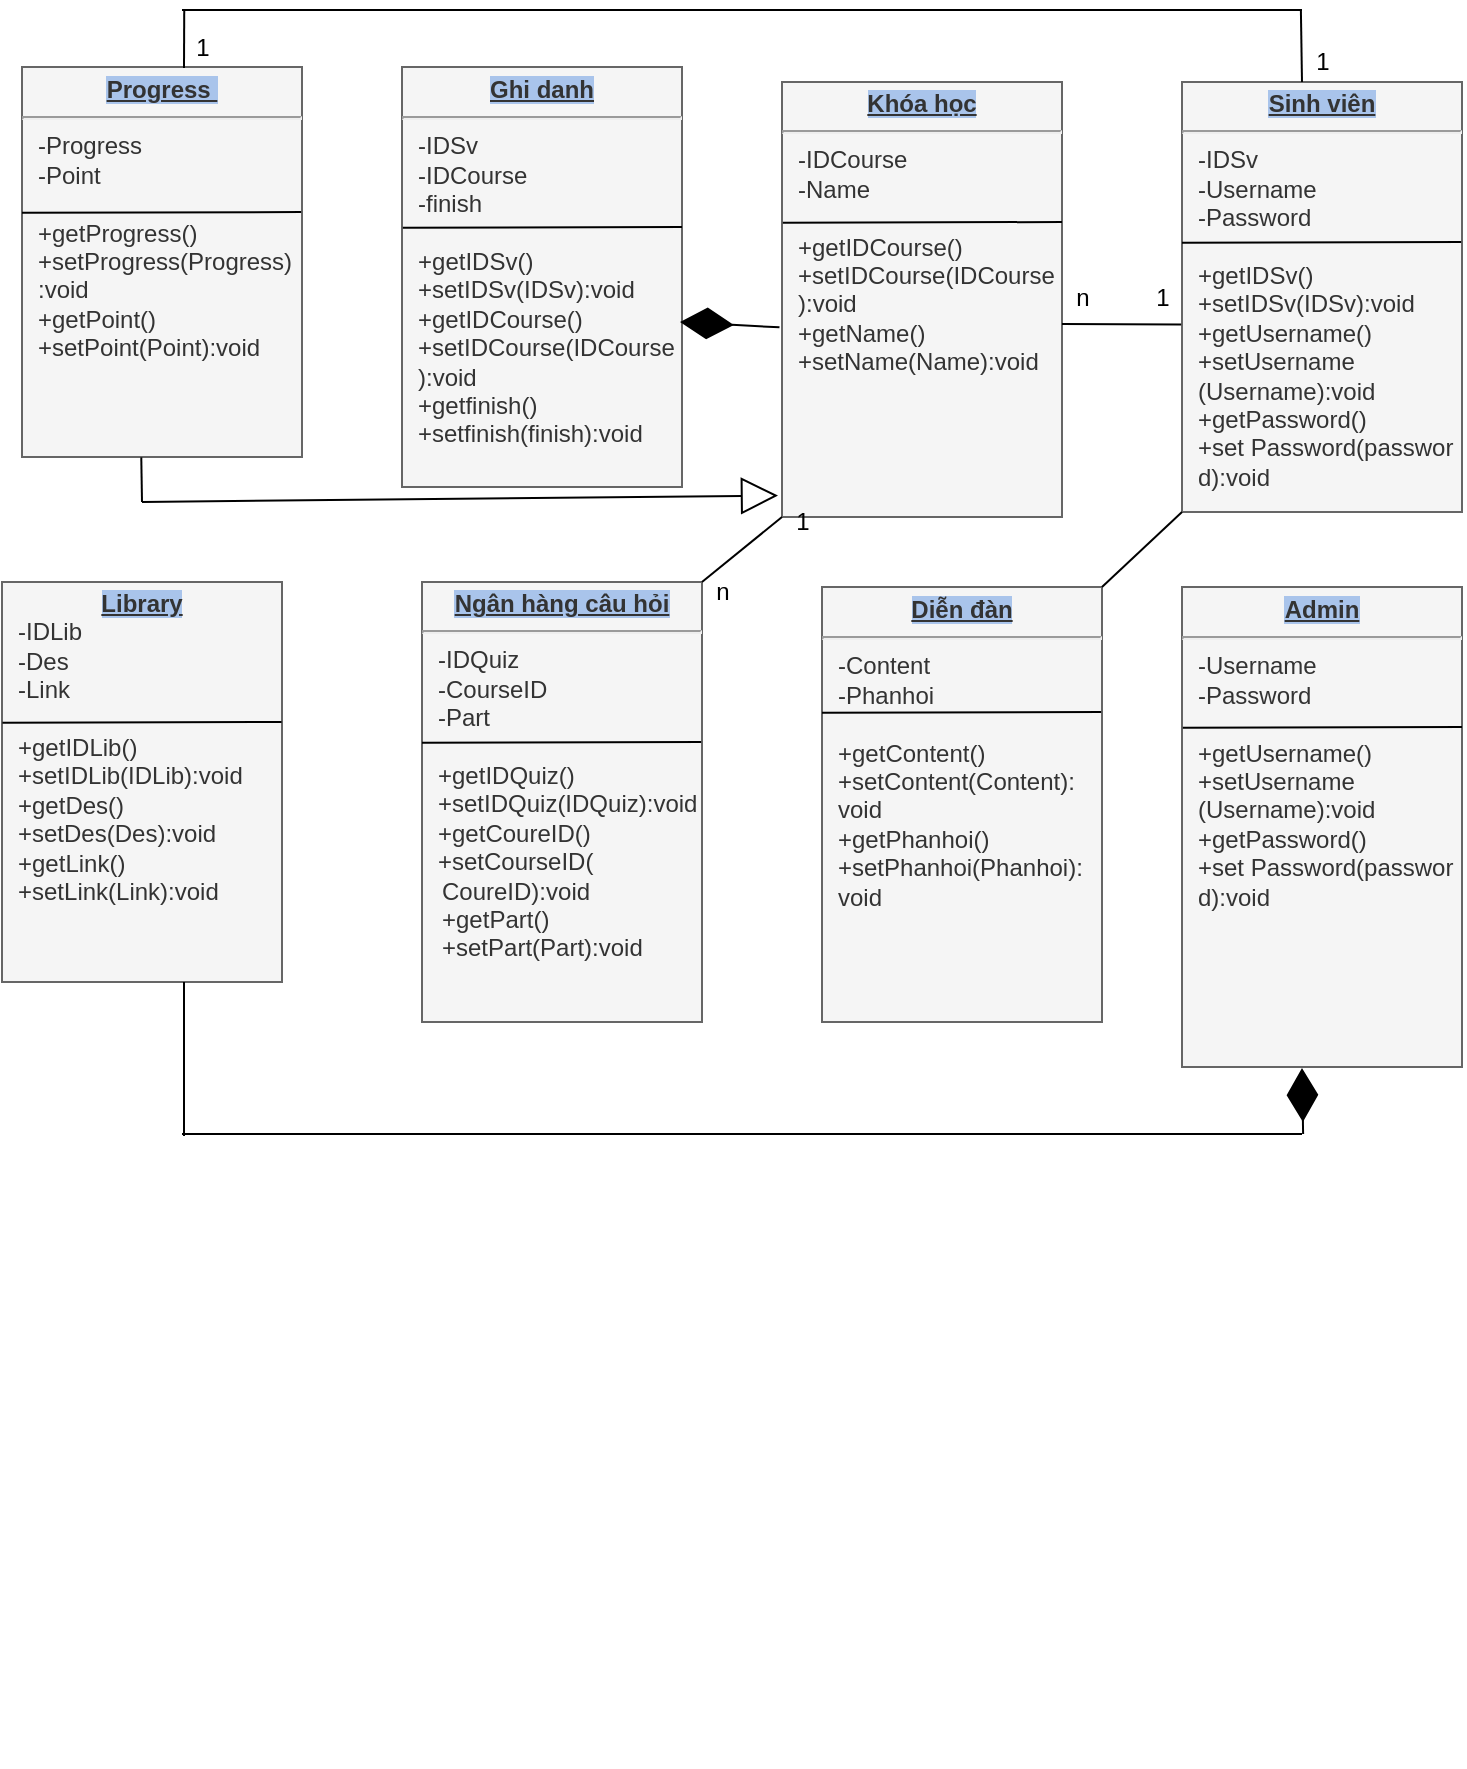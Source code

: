 <mxfile version="15.2.9" type="device"><diagram name="Page-1" id="a7904f86-f2b4-8e86-fa97-74104820619b"><mxGraphModel dx="1038" dy="588" grid="1" gridSize="10" guides="1" tooltips="1" connect="1" arrows="1" fold="1" page="1" pageScale="1" pageWidth="850" pageHeight="1100" background="none" math="0" shadow="0"><root><mxCell id="0"/><mxCell id="1" parent="0"/><mxCell id="24794b860abc3c2d-18" value="&lt;p style=&quot;margin: 0px ; margin-top: 4px ; text-align: center ; text-decoration: underline&quot;&gt;&lt;b style=&quot;background-color: rgb(169 , 196 , 235)&quot;&gt;Khóa học&lt;/b&gt;&lt;/p&gt;&lt;hr&gt;&lt;p style=&quot;margin: 0px ; margin-left: 8px&quot;&gt;-IDCourse&lt;/p&gt;&lt;p style=&quot;margin: 0px ; margin-left: 8px&quot;&gt;-Name&lt;/p&gt;&lt;p style=&quot;margin: 0px ; margin-left: 8px&quot;&gt;&lt;br&gt;&lt;/p&gt;&lt;p style=&quot;margin: 0px 0px 0px 8px&quot;&gt;+getIDCourse()&lt;/p&gt;&lt;p style=&quot;margin: 0px 0px 0px 8px&quot;&gt;+setIDCourse(IDCourse&lt;/p&gt;&lt;p style=&quot;margin: 0px 0px 0px 8px&quot;&gt;):void&lt;/p&gt;&lt;p style=&quot;margin: 0px ; margin-left: 8px&quot;&gt;+getName()&lt;/p&gt;&lt;p style=&quot;margin: 0px ; margin-left: 8px&quot;&gt;+setName(Name):void&lt;/p&gt;" style="verticalAlign=top;align=left;overflow=fill;fontSize=12;fontFamily=Helvetica;html=1;rounded=0;shadow=0;comic=0;labelBackgroundColor=none;strokeWidth=1;fillColor=#f5f5f5;strokeColor=#666666;fontColor=#333333;" parent="1" vertex="1"><mxGeometry x="700" y="160" width="140" height="217.5" as="geometry"/></mxCell><mxCell id="24794b860abc3c2d-20" value="&lt;p style=&quot;margin: 0px ; margin-top: 4px ; text-align: center ; text-decoration: underline&quot;&gt;&lt;b style=&quot;background-color: rgb(169 , 196 , 235)&quot;&gt;Diễn đàn&lt;/b&gt;&lt;/p&gt;&lt;hr&gt;&lt;p style=&quot;margin: 0px ; margin-left: 8px&quot;&gt;-Content&lt;/p&gt;&lt;p style=&quot;margin: 0px ; margin-left: 8px&quot;&gt;-Phanhoi&lt;/p&gt;&lt;p style=&quot;margin: 0px ; margin-left: 8px&quot;&gt;&lt;br&gt;&lt;/p&gt;&lt;p style=&quot;margin: 0px ; margin-left: 8px&quot;&gt;+getContent()&lt;/p&gt;&lt;p style=&quot;margin: 0px ; margin-left: 8px&quot;&gt;+setContent(Content):&lt;/p&gt;&lt;p style=&quot;margin: 0px ; margin-left: 8px&quot;&gt;void&lt;/p&gt;&lt;p style=&quot;margin: 0px ; margin-left: 8px&quot;&gt;+getPhanhoi()&lt;/p&gt;&lt;p style=&quot;margin: 0px ; margin-left: 8px&quot;&gt;+setPhanhoi(Phanhoi):&lt;/p&gt;&lt;p style=&quot;margin: 0px ; margin-left: 8px&quot;&gt;void&lt;/p&gt;" style="verticalAlign=top;align=left;overflow=fill;fontSize=12;fontFamily=Helvetica;html=1;rounded=0;shadow=0;comic=0;labelBackgroundColor=none;strokeWidth=1;fillColor=#f5f5f5;strokeColor=#666666;fontColor=#333333;" parent="1" vertex="1"><mxGeometry x="720" y="412.5" width="140" height="217.5" as="geometry"/></mxCell><mxCell id="24794b860abc3c2d-21" value="&lt;p style=&quot;margin: 0px ; margin-top: 4px ; text-align: center ; text-decoration: underline&quot;&gt;&lt;b style=&quot;background-color: rgb(169 , 196 , 235)&quot;&gt;Ngân hàng câu hỏi&lt;/b&gt;&lt;/p&gt;&lt;hr&gt;&lt;p style=&quot;margin: 0px ; margin-left: 8px&quot;&gt;-IDQuiz&lt;/p&gt;&lt;p style=&quot;margin: 0px ; margin-left: 8px&quot;&gt;-CourseID&lt;/p&gt;&lt;p style=&quot;margin: 0px ; margin-left: 8px&quot;&gt;-Part&lt;/p&gt;&lt;p style=&quot;margin: 0px ; margin-left: 8px&quot;&gt;&lt;br&gt;&lt;/p&gt;&lt;p style=&quot;margin: 0px ; margin-left: 8px&quot;&gt;+getIDQuiz()&lt;/p&gt;&lt;p style=&quot;margin: 0px ; margin-left: 8px&quot;&gt;+setIDQuiz(IDQuiz):void&lt;/p&gt;&lt;p style=&quot;margin: 0px ; margin-left: 8px&quot;&gt;+getCoureID()&lt;/p&gt;&lt;p style=&quot;margin: 0px ; margin-left: 8px&quot;&gt;+setCourseID(&lt;/p&gt;&amp;nbsp; &amp;nbsp;CoureID):void&lt;br&gt;&amp;nbsp; &amp;nbsp;+getPart()&lt;br&gt;&amp;nbsp; &amp;nbsp;+setPart(Part):void&lt;br&gt;&lt;p style=&quot;margin: 0px ; margin-left: 8px&quot;&gt;&lt;br&gt;&lt;/p&gt;&lt;p style=&quot;margin: 0px ; margin-left: 8px&quot;&gt;&lt;br&gt;&lt;/p&gt;&lt;p style=&quot;margin: 0px ; margin-left: 8px&quot;&gt;&lt;span&gt;&#9;&lt;/span&gt;&lt;br&gt;&lt;/p&gt;" style="verticalAlign=top;align=left;overflow=fill;fontSize=12;fontFamily=Helvetica;html=1;rounded=0;shadow=0;comic=0;labelBackgroundColor=none;strokeWidth=1;fillColor=#f5f5f5;strokeColor=#666666;fontColor=#333333;" parent="1" vertex="1"><mxGeometry x="520" y="410" width="140" height="220" as="geometry"/></mxCell><mxCell id="s-SXDY-uUcUoo6UJXDg2-1" value="&lt;p style=&quot;margin: 0px ; margin-top: 4px ; text-align: center ; text-decoration: underline&quot;&gt;&lt;b style=&quot;background-color: rgb(169 , 196 , 235)&quot;&gt;Admin&lt;/b&gt;&lt;/p&gt;&lt;hr&gt;&lt;p style=&quot;margin: 0px ; margin-left: 8px&quot;&gt;-Username&lt;/p&gt;&lt;p style=&quot;margin: 0px ; margin-left: 8px&quot;&gt;-Password&lt;/p&gt;&lt;p style=&quot;margin: 0px ; margin-left: 8px&quot;&gt;&lt;br&gt;&lt;/p&gt;&lt;p style=&quot;margin: 0px ; margin-left: 8px&quot;&gt;+getUsername()&lt;/p&gt;&lt;p style=&quot;margin: 0px ; margin-left: 8px&quot;&gt;+setUsername&lt;/p&gt;&lt;p style=&quot;margin: 0px ; margin-left: 8px&quot;&gt;(Username):void&lt;/p&gt;&lt;p style=&quot;margin: 0px ; margin-left: 8px&quot;&gt;+getPassword()&lt;/p&gt;&lt;p style=&quot;margin: 0px ; margin-left: 8px&quot;&gt;+set Password(passwor&lt;/p&gt;&lt;p style=&quot;margin: 0px ; margin-left: 8px&quot;&gt;d):void&lt;/p&gt;" style="verticalAlign=top;align=left;overflow=fill;fontSize=12;fontFamily=Helvetica;html=1;rounded=0;shadow=0;comic=0;labelBackgroundColor=none;strokeWidth=1;fillColor=#f5f5f5;strokeColor=#666666;fontColor=#333333;" parent="1" vertex="1"><mxGeometry x="900" y="412.5" width="140" height="240" as="geometry"/></mxCell><mxCell id="s-SXDY-uUcUoo6UJXDg2-4" value="&lt;p style=&quot;margin: 0px ; margin-top: 4px ; text-align: center ; text-decoration: underline&quot;&gt;&lt;b style=&quot;background-color: rgb(169 , 196 , 235)&quot;&gt;Progress&amp;nbsp;&lt;/b&gt;&lt;/p&gt;&lt;hr&gt;&lt;p style=&quot;margin: 0px ; margin-left: 8px&quot;&gt;&lt;span&gt;-Progress&lt;/span&gt;&lt;br&gt;&lt;/p&gt;&lt;p style=&quot;margin: 0px ; margin-left: 8px&quot;&gt;-Point&lt;/p&gt;&lt;p style=&quot;margin: 0px ; margin-left: 8px&quot;&gt;&lt;br&gt;&lt;/p&gt;&lt;p style=&quot;margin: 0px ; margin-left: 8px&quot;&gt;+getProgress()&lt;/p&gt;&lt;p style=&quot;margin: 0px ; margin-left: 8px&quot;&gt;+setProgress(Progress)&lt;/p&gt;&lt;p style=&quot;margin: 0px ; margin-left: 8px&quot;&gt;:void&lt;/p&gt;&lt;p style=&quot;margin: 0px ; margin-left: 8px&quot;&gt;+getPoint()&lt;/p&gt;&lt;p style=&quot;margin: 0px ; margin-left: 8px&quot;&gt;+setPoint(Point):void&lt;/p&gt;" style="verticalAlign=top;align=left;overflow=fill;fontSize=12;fontFamily=Helvetica;html=1;rounded=0;shadow=0;comic=0;labelBackgroundColor=none;strokeWidth=1;fillColor=#f5f5f5;strokeColor=#666666;fontColor=#333333;" parent="1" vertex="1"><mxGeometry x="320" y="152.5" width="140" height="195" as="geometry"/></mxCell><mxCell id="s-SXDY-uUcUoo6UJXDg2-5" value="&lt;p style=&quot;margin: 0px ; margin-top: 4px ; text-align: center ; text-decoration: underline&quot;&gt;&lt;b style=&quot;background-color: rgb(169 , 196 , 235)&quot;&gt;Ghi danh&lt;/b&gt;&lt;/p&gt;&lt;hr&gt;&lt;p style=&quot;margin: 0px ; margin-left: 8px&quot;&gt;-IDSv&lt;br&gt;-IDCourse&lt;/p&gt;&lt;p style=&quot;margin: 0px ; margin-left: 8px&quot;&gt;-finish&lt;/p&gt;&lt;p style=&quot;margin: 0px ; margin-left: 8px&quot;&gt;&lt;br&gt;&lt;/p&gt;&lt;p style=&quot;margin: 0px ; margin-left: 8px&quot;&gt;+&lt;span&gt;getIDSv()&lt;/span&gt;&lt;/p&gt;&lt;p style=&quot;margin: 0px 0px 0px 8px&quot;&gt;+setIDSv(IDSv):void&lt;/p&gt;&lt;p style=&quot;margin: 0px ; margin-left: 8px&quot;&gt;+getIDCourse()&lt;/p&gt;&lt;p style=&quot;margin: 0px ; margin-left: 8px&quot;&gt;+setIDCourse(IDCourse&lt;/p&gt;&lt;p style=&quot;margin: 0px ; margin-left: 8px&quot;&gt;):void&lt;/p&gt;&lt;p style=&quot;margin: 0px ; margin-left: 8px&quot;&gt;+getfinish()&lt;/p&gt;&lt;p style=&quot;margin: 0px ; margin-left: 8px&quot;&gt;+setfinish(finish):void&lt;/p&gt;" style="verticalAlign=top;align=left;overflow=fill;fontSize=12;fontFamily=Helvetica;html=1;rounded=0;shadow=0;comic=0;labelBackgroundColor=none;strokeWidth=1;fillColor=#f5f5f5;strokeColor=#666666;fontColor=#333333;" parent="1" vertex="1"><mxGeometry x="510" y="152.5" width="140" height="210" as="geometry"/></mxCell><mxCell id="s-SXDY-uUcUoo6UJXDg2-6" value="&lt;p style=&quot;margin: 0px ; margin-top: 4px ; text-align: center ; text-decoration: underline&quot;&gt;&lt;b style=&quot;background-color: rgb(169 , 196 , 235)&quot;&gt;Sinh viên&lt;/b&gt;&lt;/p&gt;&lt;hr&gt;&lt;p style=&quot;margin: 0px ; margin-left: 8px&quot;&gt;-IDSv&lt;/p&gt;&lt;p style=&quot;margin: 0px ; margin-left: 8px&quot;&gt;&lt;span&gt;-Username&lt;/span&gt;&lt;/p&gt;&lt;p style=&quot;margin: 0px ; margin-left: 8px&quot;&gt;&lt;span&gt;-Password&lt;/span&gt;&lt;/p&gt;&lt;p style=&quot;margin: 0px ; margin-left: 8px&quot;&gt;&lt;span&gt;&lt;br&gt;&lt;/span&gt;&lt;/p&gt;&lt;p style=&quot;margin: 0px ; margin-left: 8px&quot;&gt;&lt;span&gt;+getIDSv()&lt;/span&gt;&lt;/p&gt;&lt;p style=&quot;margin: 0px ; margin-left: 8px&quot;&gt;&lt;span&gt;+setIDSv(IDSv):void&lt;/span&gt;&lt;/p&gt;&lt;p style=&quot;margin: 0px 0px 0px 8px&quot;&gt;+getUsername()&lt;/p&gt;&lt;p style=&quot;margin: 0px 0px 0px 8px&quot;&gt;+setUsername&lt;/p&gt;&lt;p style=&quot;margin: 0px 0px 0px 8px&quot;&gt;(Username):void&lt;/p&gt;&lt;p style=&quot;margin: 0px 0px 0px 8px&quot;&gt;+getPassword()&lt;/p&gt;&lt;p style=&quot;margin: 0px 0px 0px 8px&quot;&gt;+set Password(passwor&lt;/p&gt;&lt;p style=&quot;margin: 0px 0px 0px 8px&quot;&gt;d):void&lt;/p&gt;" style="verticalAlign=top;align=left;overflow=fill;fontSize=12;fontFamily=Helvetica;html=1;rounded=0;shadow=0;comic=0;labelBackgroundColor=none;strokeWidth=1;fillColor=#f5f5f5;strokeColor=#666666;fontColor=#333333;" parent="1" vertex="1"><mxGeometry x="900" y="160" width="140" height="215" as="geometry"/></mxCell><mxCell id="s-SXDY-uUcUoo6UJXDg2-14" value="&lt;p style=&quot;margin: 0px ; margin-top: 4px ; text-align: center ; text-decoration: underline&quot;&gt;&lt;b style=&quot;background-color: rgb(169 , 196 , 235)&quot;&gt;Library&lt;/b&gt;&lt;/p&gt;&lt;p style=&quot;margin: 0px ; margin-left: 8px&quot;&gt;-IDLib&lt;/p&gt;&lt;p style=&quot;margin: 0px ; margin-left: 8px&quot;&gt;-Des&lt;/p&gt;&lt;p style=&quot;margin: 0px ; margin-left: 8px&quot;&gt;-Link&lt;/p&gt;&lt;p style=&quot;margin: 0px ; margin-left: 8px&quot;&gt;&lt;br&gt;&lt;/p&gt;&lt;p style=&quot;margin: 0px ; margin-left: 8px&quot;&gt;+getIDLib()&lt;/p&gt;&lt;p style=&quot;margin: 0px ; margin-left: 8px&quot;&gt;+setIDLib(IDLib):void&lt;/p&gt;&lt;p style=&quot;margin: 0px ; margin-left: 8px&quot;&gt;+getDes()&lt;/p&gt;&lt;p style=&quot;margin: 0px ; margin-left: 8px&quot;&gt;+setDes(Des):void&lt;/p&gt;&lt;p style=&quot;margin: 0px ; margin-left: 8px&quot;&gt;+getLink()&lt;/p&gt;&lt;p style=&quot;margin: 0px ; margin-left: 8px&quot;&gt;+setLink(Link):void&lt;/p&gt;" style="verticalAlign=top;align=left;overflow=fill;fontSize=12;fontFamily=Helvetica;html=1;rounded=0;shadow=0;comic=0;labelBackgroundColor=none;strokeWidth=1;fillColor=#f5f5f5;strokeColor=#666666;fontColor=#333333;" parent="1" vertex="1"><mxGeometry x="310" y="410" width="140" height="200" as="geometry"/></mxCell><mxCell id="CBIJLKQdz2Mg9Mn77BGr-2" value="" style="endArrow=none;html=1;entryX=0.997;entryY=0.341;entryDx=0;entryDy=0;entryPerimeter=0;" edge="1" parent="1"><mxGeometry width="50" height="50" relative="1" as="geometry"><mxPoint x="900" y="240.39" as="sourcePoint"/><mxPoint x="1039.58" y="240.0" as="targetPoint"/></mxGeometry></mxCell><mxCell id="CBIJLKQdz2Mg9Mn77BGr-3" value="" style="endArrow=none;html=1;entryX=0.997;entryY=0.341;entryDx=0;entryDy=0;entryPerimeter=0;" edge="1" parent="1"><mxGeometry width="50" height="50" relative="1" as="geometry"><mxPoint x="510.42" y="232.89" as="sourcePoint"/><mxPoint x="650.0" y="232.5" as="targetPoint"/></mxGeometry></mxCell><mxCell id="CBIJLKQdz2Mg9Mn77BGr-5" value="" style="endArrow=none;html=1;entryX=0.997;entryY=0.341;entryDx=0;entryDy=0;entryPerimeter=0;" edge="1" parent="1"><mxGeometry width="50" height="50" relative="1" as="geometry"><mxPoint x="700.42" y="230.39" as="sourcePoint"/><mxPoint x="840" y="230.0" as="targetPoint"/></mxGeometry></mxCell><mxCell id="CBIJLKQdz2Mg9Mn77BGr-6" value="" style="endArrow=none;html=1;entryX=0.997;entryY=0.341;entryDx=0;entryDy=0;entryPerimeter=0;" edge="1" parent="1"><mxGeometry width="50" height="50" relative="1" as="geometry"><mxPoint x="520" y="490.39" as="sourcePoint"/><mxPoint x="659.58" y="490.0" as="targetPoint"/></mxGeometry></mxCell><mxCell id="CBIJLKQdz2Mg9Mn77BGr-7" value="" style="endArrow=none;html=1;entryX=0.997;entryY=0.341;entryDx=0;entryDy=0;entryPerimeter=0;" edge="1" parent="1"><mxGeometry width="50" height="50" relative="1" as="geometry"><mxPoint x="310.21" y="480.39" as="sourcePoint"/><mxPoint x="449.79" y="480" as="targetPoint"/></mxGeometry></mxCell><mxCell id="CBIJLKQdz2Mg9Mn77BGr-8" value="" style="endArrow=none;html=1;entryX=0.997;entryY=0.341;entryDx=0;entryDy=0;entryPerimeter=0;" edge="1" parent="1"><mxGeometry width="50" height="50" relative="1" as="geometry"><mxPoint x="320.0" y="225.39" as="sourcePoint"/><mxPoint x="459.58" y="225.0" as="targetPoint"/></mxGeometry></mxCell><mxCell id="CBIJLKQdz2Mg9Mn77BGr-11" value="" style="endArrow=none;html=1;entryX=0.997;entryY=0.341;entryDx=0;entryDy=0;entryPerimeter=0;" edge="1" parent="1"><mxGeometry width="50" height="50" relative="1" as="geometry"><mxPoint x="720" y="475.39" as="sourcePoint"/><mxPoint x="859.58" y="475" as="targetPoint"/></mxGeometry></mxCell><mxCell id="CBIJLKQdz2Mg9Mn77BGr-13" value="" style="endArrow=none;html=1;entryX=0.997;entryY=0.341;entryDx=0;entryDy=0;entryPerimeter=0;" edge="1" parent="1"><mxGeometry width="50" height="50" relative="1" as="geometry"><mxPoint x="900.42" y="482.89" as="sourcePoint"/><mxPoint x="1040" y="482.5" as="targetPoint"/></mxGeometry></mxCell><mxCell id="CBIJLKQdz2Mg9Mn77BGr-14" value="" style="endArrow=none;html=1;entryX=-0.003;entryY=0.564;entryDx=0;entryDy=0;entryPerimeter=0;" edge="1" parent="1" target="s-SXDY-uUcUoo6UJXDg2-6"><mxGeometry width="50" height="50" relative="1" as="geometry"><mxPoint x="840" y="281" as="sourcePoint"/><mxPoint x="590" y="370" as="targetPoint"/></mxGeometry></mxCell><mxCell id="CBIJLKQdz2Mg9Mn77BGr-15" value="1" style="text;html=1;align=center;verticalAlign=middle;resizable=0;points=[];autosize=1;strokeColor=none;fillColor=none;" vertex="1" parent="1"><mxGeometry x="880" y="257.5" width="20" height="20" as="geometry"/></mxCell><mxCell id="CBIJLKQdz2Mg9Mn77BGr-17" value="n" style="text;html=1;align=center;verticalAlign=middle;resizable=0;points=[];autosize=1;strokeColor=none;fillColor=none;" vertex="1" parent="1"><mxGeometry x="840" y="257.5" width="20" height="20" as="geometry"/></mxCell><mxCell id="CBIJLKQdz2Mg9Mn77BGr-19" value="" style="endArrow=diamondThin;endFill=1;endSize=24;html=1;exitX=-0.009;exitY=0.564;exitDx=0;exitDy=0;exitPerimeter=0;" edge="1" parent="1" source="24794b860abc3c2d-18"><mxGeometry width="160" relative="1" as="geometry"><mxPoint x="480" y="400" as="sourcePoint"/><mxPoint x="649" y="280" as="targetPoint"/></mxGeometry></mxCell><mxCell id="CBIJLKQdz2Mg9Mn77BGr-20" value="" style="line;strokeWidth=1;fillColor=none;align=left;verticalAlign=middle;spacingTop=-1;spacingLeft=3;spacingRight=3;rotatable=0;labelPosition=right;points=[];portConstraint=eastwest;" vertex="1" parent="1"><mxGeometry x="400" y="120" width="560" height="8" as="geometry"/></mxCell><mxCell id="CBIJLKQdz2Mg9Mn77BGr-23" value="" style="endArrow=none;html=1;entryX=0.002;entryY=0.45;entryDx=0;entryDy=0;entryPerimeter=0;" edge="1" parent="1" target="CBIJLKQdz2Mg9Mn77BGr-20"><mxGeometry width="50" height="50" relative="1" as="geometry"><mxPoint x="401" y="153" as="sourcePoint"/><mxPoint x="590" y="370" as="targetPoint"/></mxGeometry></mxCell><mxCell id="CBIJLKQdz2Mg9Mn77BGr-24" value="" style="endArrow=none;html=1;exitX=0.999;exitY=0.45;exitDx=0;exitDy=0;exitPerimeter=0;" edge="1" parent="1" source="CBIJLKQdz2Mg9Mn77BGr-20"><mxGeometry width="50" height="50" relative="1" as="geometry"><mxPoint x="960" y="130" as="sourcePoint"/><mxPoint x="960" y="160" as="targetPoint"/></mxGeometry></mxCell><mxCell id="CBIJLKQdz2Mg9Mn77BGr-26" value="1" style="text;html=1;align=center;verticalAlign=middle;resizable=0;points=[];autosize=1;strokeColor=none;fillColor=none;" vertex="1" parent="1"><mxGeometry x="960" y="140" width="20" height="20" as="geometry"/></mxCell><mxCell id="CBIJLKQdz2Mg9Mn77BGr-28" value="1" style="text;html=1;align=center;verticalAlign=middle;resizable=0;points=[];autosize=1;strokeColor=none;fillColor=none;" vertex="1" parent="1"><mxGeometry x="400" y="132.5" width="20" height="20" as="geometry"/></mxCell><mxCell id="CBIJLKQdz2Mg9Mn77BGr-29" value="" style="endArrow=none;html=1;entryX=0;entryY=1;entryDx=0;entryDy=0;exitX=1;exitY=0;exitDx=0;exitDy=0;" edge="1" parent="1" source="24794b860abc3c2d-21" target="24794b860abc3c2d-18"><mxGeometry width="50" height="50" relative="1" as="geometry"><mxPoint x="540" y="420" as="sourcePoint"/><mxPoint x="590" y="370" as="targetPoint"/></mxGeometry></mxCell><mxCell id="CBIJLKQdz2Mg9Mn77BGr-30" value="" style="endArrow=none;html=1;entryX=0;entryY=1;entryDx=0;entryDy=0;exitX=1;exitY=0;exitDx=0;exitDy=0;" edge="1" parent="1" source="24794b860abc3c2d-20" target="s-SXDY-uUcUoo6UJXDg2-6"><mxGeometry width="50" height="50" relative="1" as="geometry"><mxPoint x="670" y="420" as="sourcePoint"/><mxPoint x="710" y="380" as="targetPoint"/></mxGeometry></mxCell><mxCell id="CBIJLKQdz2Mg9Mn77BGr-31" value="1" style="text;html=1;align=center;verticalAlign=middle;resizable=0;points=[];autosize=1;strokeColor=none;fillColor=none;" vertex="1" parent="1"><mxGeometry x="700" y="370" width="20" height="20" as="geometry"/></mxCell><mxCell id="CBIJLKQdz2Mg9Mn77BGr-32" value="n" style="text;html=1;align=center;verticalAlign=middle;resizable=0;points=[];autosize=1;strokeColor=none;fillColor=none;" vertex="1" parent="1"><mxGeometry x="660" y="405" width="20" height="20" as="geometry"/></mxCell><mxCell id="CBIJLKQdz2Mg9Mn77BGr-34" value="" style="line;strokeWidth=1;fillColor=none;align=left;verticalAlign=middle;spacingTop=-1;spacingLeft=3;spacingRight=3;rotatable=0;labelPosition=right;points=[];portConstraint=eastwest;" vertex="1" parent="1"><mxGeometry x="400" y="370" width="560" height="632" as="geometry"/></mxCell><mxCell id="CBIJLKQdz2Mg9Mn77BGr-36" value="" style="endArrow=none;html=1;" edge="1" parent="1"><mxGeometry width="50" height="50" relative="1" as="geometry"><mxPoint x="401" y="687" as="sourcePoint"/><mxPoint x="401" y="610" as="targetPoint"/><Array as="points"><mxPoint x="401" y="630"/></Array></mxGeometry></mxCell><mxCell id="CBIJLKQdz2Mg9Mn77BGr-38" value="" style="endArrow=block;endSize=16;endFill=0;html=1;entryX=-0.1;entryY=-0.16;entryDx=0;entryDy=0;entryPerimeter=0;" edge="1" parent="1" target="CBIJLKQdz2Mg9Mn77BGr-31"><mxGeometry width="160" relative="1" as="geometry"><mxPoint x="380" y="370" as="sourcePoint"/><mxPoint x="640" y="390" as="targetPoint"/></mxGeometry></mxCell><mxCell id="CBIJLKQdz2Mg9Mn77BGr-40" value="" style="endArrow=none;html=1;entryX=0.426;entryY=1.001;entryDx=0;entryDy=0;entryPerimeter=0;" edge="1" parent="1" target="s-SXDY-uUcUoo6UJXDg2-4"><mxGeometry width="50" height="50" relative="1" as="geometry"><mxPoint x="380" y="370" as="sourcePoint"/><mxPoint x="590" y="370" as="targetPoint"/></mxGeometry></mxCell><mxCell id="CBIJLKQdz2Mg9Mn77BGr-41" value="" style="endArrow=diamondThin;endFill=1;endSize=24;html=1;exitX=1.001;exitY=0.5;exitDx=0;exitDy=0;exitPerimeter=0;" edge="1" parent="1" source="CBIJLKQdz2Mg9Mn77BGr-34"><mxGeometry width="160" relative="1" as="geometry"><mxPoint x="960" y="680" as="sourcePoint"/><mxPoint x="960" y="653" as="targetPoint"/></mxGeometry></mxCell></root></mxGraphModel></diagram></mxfile>